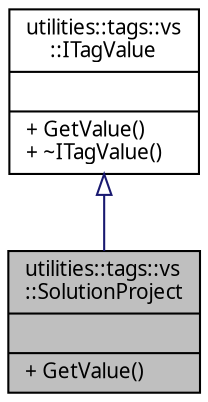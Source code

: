 digraph "utilities::tags::vs::SolutionProject"
{
 // INTERACTIVE_SVG=YES
  edge [fontname="Verdana",fontsize="10",labelfontname="Verdana",labelfontsize="10"];
  node [fontname="Verdana",fontsize="10",shape=record];
  Node1 [label="{utilities::tags::vs\l::SolutionProject\n||+ GetValue()\l}",height=0.2,width=0.4,color="black", fillcolor="grey75", style="filled", fontcolor="black"];
  Node2 -> Node1 [dir="back",color="midnightblue",fontsize="10",style="solid",arrowtail="onormal",fontname="Verdana"];
  Node2 [label="{utilities::tags::vs\l::ITagValue\n||+ GetValue()\l+ ~ITagValue()\l}",height=0.2,width=0.4,color="black", fillcolor="white", style="filled",URL="$classutilities_1_1tags_1_1vs_1_1_i_tag_value.html",tooltip="Класс входит в Проект Tags   Интерфейс классов получения значения конкретного тега. "];
}
